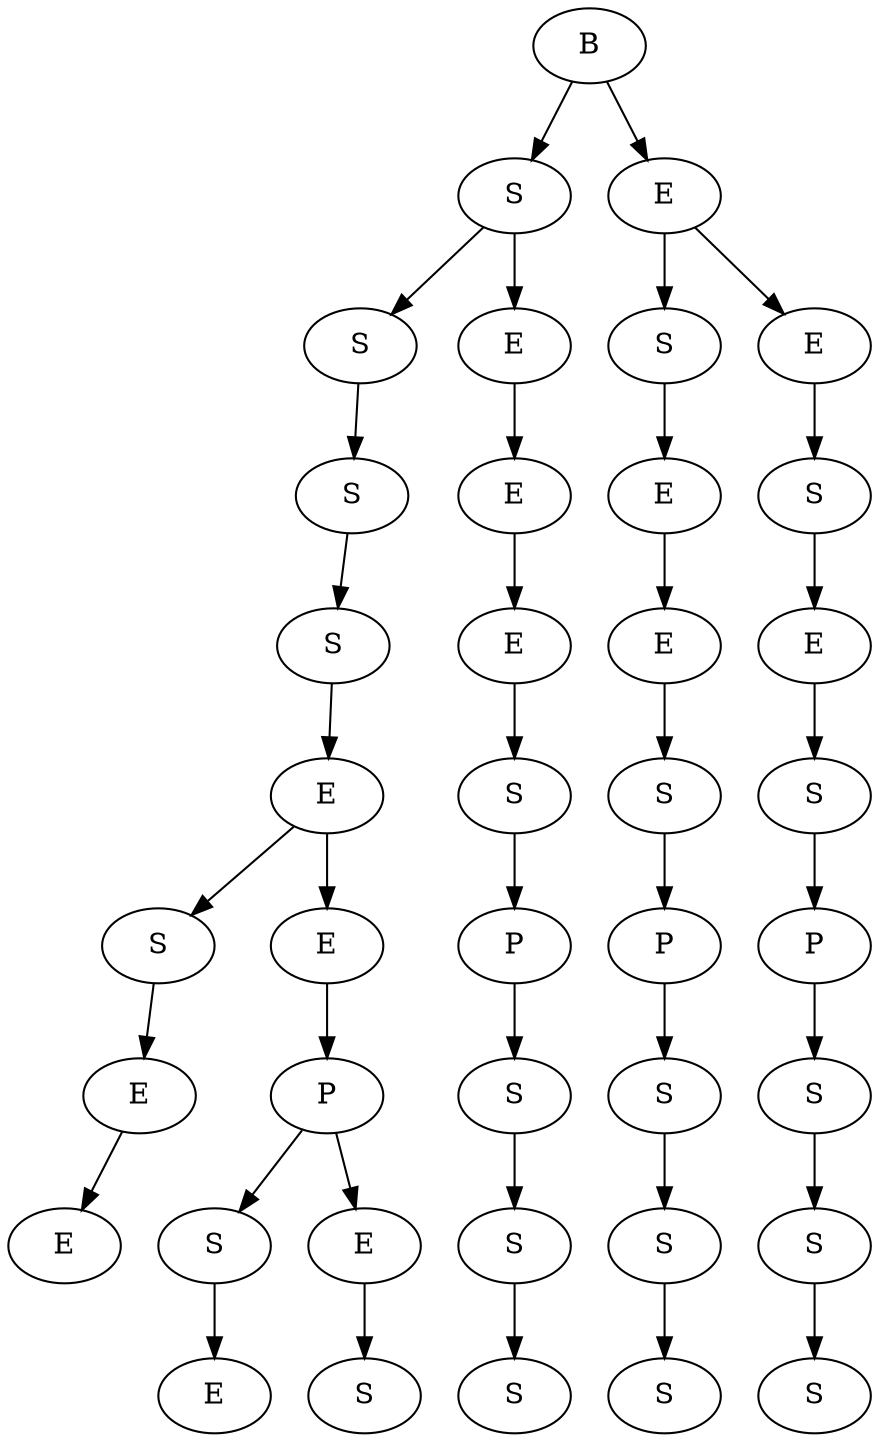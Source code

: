 digraph G{
41097088[label="E"]
41096896[label="E"]
41096896->41097088;
41097184[label="S"]
41097184->41096896;
41096960[label="E"]
41097696[label="S"]
41097696->41096960;
41097120[label="S"]
41097056[label="E"]
41097056->41097120;
41097216[label="P"]
41097216->41097696;
41097216->41097056;
41097664[label="E"]
41097664->41097216;
41097152[label="E"]
41097152->41097184;
41097152->41097664;
8040384[label="S"]
8040384->41097152;
7996624[label="S"]
7996624->8040384;
8024384[label="S"]
8024384->7996624;
41104288[label="S"]
41104544[label="S"]
41104544->41104288;
41104672[label="S"]
41104672->41104544;
41096864[label="P"]
41096864->41104672;
41097632[label="S"]
41097632->41096864;
41097728[label="E"]
41097728->41097632;
41097376[label="E"]
41097376->41097728;
41097312[label="E"]
41097312->41097376;
8024752[label="S"]
8024752->8024384;
8024752->41097312;
41104128[label="S"]
41104992[label="S"]
41104992->41104128;
41105024[label="S"]
41105024->41104992;
41104800[label="P"]
41104800->41105024;
41104096[label="S"]
41104096->41104800;
41104608[label="E"]
41104608->41104096;
41104704[label="E"]
41104704->41104608;
41104480[label="S"]
41104480->41104704;
41105856[label="S"]
41105408[label="S"]
41105408->41105856;
41105632[label="S"]
41105632->41105408;
41105280[label="P"]
41105280->41105632;
41105120[label="S"]
41105120->41105280;
41104416[label="E"]
41104416->41105120;
41104896[label="S"]
41104896->41104416;
41104960[label="E"]
41104960->41104896;
41104768[label="E"]
41104768->41104480;
41104768->41104960;
8024216[label="B"]
8024216->8024752;
8024216->41104768;
}